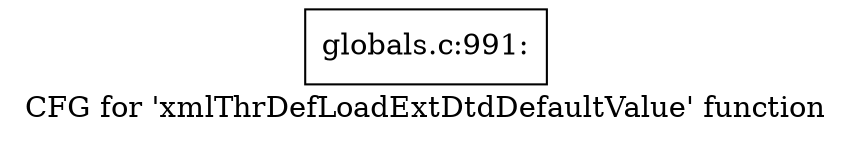 digraph "CFG for 'xmlThrDefLoadExtDtdDefaultValue' function" {
	label="CFG for 'xmlThrDefLoadExtDtdDefaultValue' function";

	Node0x4ad16d0 [shape=record,label="{globals.c:991:}"];
}
